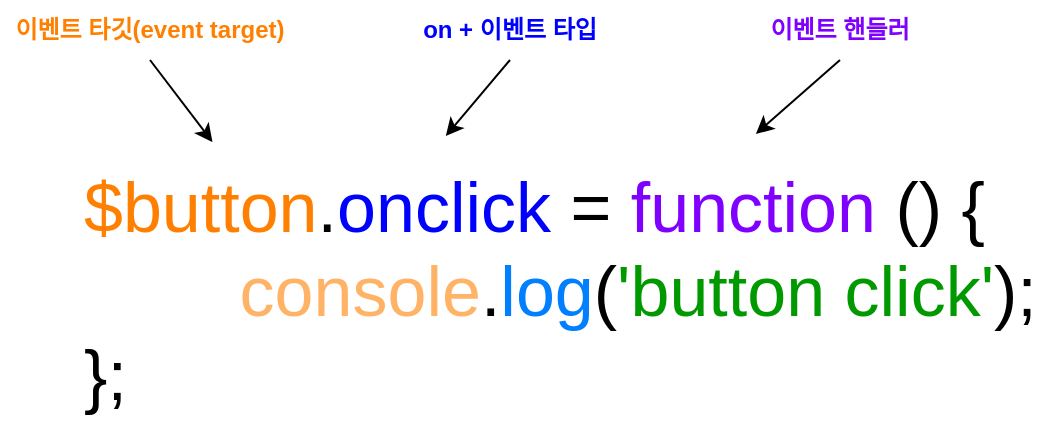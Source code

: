 <mxfile version="20.2.3" type="device"><diagram id="v7Vs0UWIHkOkt3LMxvG1" name="페이지-1"><mxGraphModel dx="1102" dy="857" grid="1" gridSize="10" guides="1" tooltips="1" connect="1" arrows="1" fold="1" page="1" pageScale="1" pageWidth="827" pageHeight="1169" math="0" shadow="0"><root><mxCell id="0"/><mxCell id="1" parent="0"/><mxCell id="BG9Rodekh1_3hvm8rxVU-1" value="&lt;font style=&quot;font-size: 35px;&quot;&gt;&lt;font color=&quot;#ff8000&quot;&gt;$button&lt;/font&gt;.&lt;font color=&quot;#0000ff&quot;&gt;onclick&lt;/font&gt; = &lt;font color=&quot;#7f00ff&quot;&gt;function&lt;/font&gt; () {&lt;br&gt;&lt;span style=&quot;white-space: pre;&quot;&gt;&#9;&lt;/span&gt;&lt;font color=&quot;#ffb366&quot;&gt;console&lt;/font&gt;.&lt;font color=&quot;#007fff&quot;&gt;log&lt;/font&gt;(&lt;font color=&quot;#009900&quot;&gt;'button click'&lt;/font&gt;);&lt;br&gt;};&lt;/font&gt;" style="text;html=1;strokeColor=none;fillColor=none;align=left;verticalAlign=middle;whiteSpace=wrap;rounded=0;" vertex="1" parent="1"><mxGeometry x="160" y="360" width="480" height="150" as="geometry"/></mxCell><mxCell id="BG9Rodekh1_3hvm8rxVU-2" value="&lt;b&gt;이벤트 타깃(event target)&lt;/b&gt;" style="text;html=1;strokeColor=none;fillColor=none;align=center;verticalAlign=middle;whiteSpace=wrap;rounded=0;fontSize=12;fontColor=#FF8000;" vertex="1" parent="1"><mxGeometry x="120" y="290" width="150" height="30" as="geometry"/></mxCell><mxCell id="BG9Rodekh1_3hvm8rxVU-3" value="&lt;b&gt;&lt;font color=&quot;#0000ff&quot;&gt;on + 이벤트 타입&lt;/font&gt;&lt;/b&gt;" style="text;html=1;strokeColor=none;fillColor=none;align=center;verticalAlign=middle;whiteSpace=wrap;rounded=0;fontSize=12;fontColor=#FF8000;" vertex="1" parent="1"><mxGeometry x="320" y="290" width="110" height="30" as="geometry"/></mxCell><mxCell id="BG9Rodekh1_3hvm8rxVU-4" value="&lt;b&gt;&lt;font color=&quot;#7f00ff&quot;&gt;이벤트 핸들러&lt;/font&gt;&lt;/b&gt;" style="text;html=1;strokeColor=none;fillColor=none;align=center;verticalAlign=middle;whiteSpace=wrap;rounded=0;fontSize=12;fontColor=#0000FF;" vertex="1" parent="1"><mxGeometry x="480" y="290" width="120" height="30" as="geometry"/></mxCell><mxCell id="BG9Rodekh1_3hvm8rxVU-6" value="" style="endArrow=classic;html=1;rounded=0;fontSize=12;fontColor=#7F00FF;exitX=0.5;exitY=1;exitDx=0;exitDy=0;entryX=0.381;entryY=-0.013;entryDx=0;entryDy=0;entryPerimeter=0;" edge="1" parent="1" source="BG9Rodekh1_3hvm8rxVU-3" target="BG9Rodekh1_3hvm8rxVU-1"><mxGeometry width="50" height="50" relative="1" as="geometry"><mxPoint x="390" y="360" as="sourcePoint"/><mxPoint x="440" y="310" as="targetPoint"/></mxGeometry></mxCell><mxCell id="BG9Rodekh1_3hvm8rxVU-7" value="" style="endArrow=classic;html=1;rounded=0;fontSize=12;fontColor=#7F00FF;exitX=0.5;exitY=1;exitDx=0;exitDy=0;entryX=0.704;entryY=-0.02;entryDx=0;entryDy=0;entryPerimeter=0;" edge="1" parent="1" source="BG9Rodekh1_3hvm8rxVU-4" target="BG9Rodekh1_3hvm8rxVU-1"><mxGeometry width="50" height="50" relative="1" as="geometry"><mxPoint x="390" y="360" as="sourcePoint"/><mxPoint x="440" y="310" as="targetPoint"/></mxGeometry></mxCell><mxCell id="BG9Rodekh1_3hvm8rxVU-8" value="" style="endArrow=classic;html=1;rounded=0;fontSize=12;fontColor=#7F00FF;exitX=0.5;exitY=1;exitDx=0;exitDy=0;entryX=0.138;entryY=0.007;entryDx=0;entryDy=0;entryPerimeter=0;" edge="1" parent="1" source="BG9Rodekh1_3hvm8rxVU-2" target="BG9Rodekh1_3hvm8rxVU-1"><mxGeometry width="50" height="50" relative="1" as="geometry"><mxPoint x="390" y="360" as="sourcePoint"/><mxPoint x="440" y="310" as="targetPoint"/></mxGeometry></mxCell></root></mxGraphModel></diagram></mxfile>